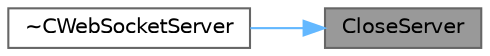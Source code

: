 digraph "CloseServer"
{
 // LATEX_PDF_SIZE
  bgcolor="transparent";
  edge [fontname=Helvetica,fontsize=10,labelfontname=Helvetica,labelfontsize=10];
  node [fontname=Helvetica,fontsize=10,shape=box,height=0.2,width=0.4];
  rankdir="RL";
  Node1 [id="Node000001",label="CloseServer",height=0.2,width=0.4,color="gray40", fillcolor="grey60", style="filled", fontcolor="black",tooltip="关闭服务器"];
  Node1 -> Node2 [id="edge1_Node000001_Node000002",dir="back",color="steelblue1",style="solid",tooltip=" "];
  Node2 [id="Node000002",label="~CWebSocketServer",height=0.2,width=0.4,color="grey40", fillcolor="white", style="filled",URL="$class_c_web_socket_server.html#a01a17fe789b3f9301c6eb11dc2c8ba31",tooltip=" "];
}
